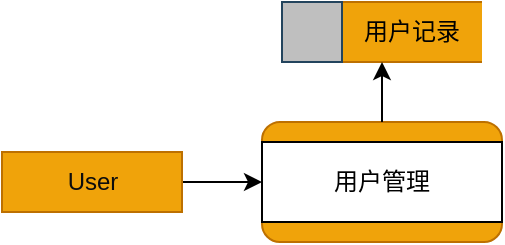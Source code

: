 <mxfile version="13.11.0" type="github"><diagram id="C5RBs43oDa-KdzZeNtuy" name="Page-1"><mxGraphModel dx="974" dy="538" grid="1" gridSize="10" guides="1" tooltips="1" connect="1" arrows="1" fold="1" page="1" pageScale="1" pageWidth="827" pageHeight="1169" math="0" shadow="0"><root><mxCell id="WIyWlLk6GJQsqaUBKTNV-0"/><mxCell id="WIyWlLk6GJQsqaUBKTNV-1" parent="WIyWlLk6GJQsqaUBKTNV-0"/><mxCell id="73fjd1KzLRsIbyiHqIJ2-30" style="edgeStyle=orthogonalEdgeStyle;rounded=0;orthogonalLoop=1;jettySize=auto;html=1;exitX=1;exitY=0.5;exitDx=0;exitDy=0;entryX=0;entryY=0.5;entryDx=0;entryDy=0;" edge="1" parent="WIyWlLk6GJQsqaUBKTNV-1" source="73fjd1KzLRsIbyiHqIJ2-8" target="73fjd1KzLRsIbyiHqIJ2-23"><mxGeometry relative="1" as="geometry"/></mxCell><mxCell id="73fjd1KzLRsIbyiHqIJ2-8" value="&lt;font color=&quot;#0D0D0D&quot;&gt;User&lt;/font&gt;" style="html=1;dashed=0;whitespace=wrap;fillColor=#f0a30a;strokeColor=#BD7000;fontColor=#ffffff;" vertex="1" parent="WIyWlLk6GJQsqaUBKTNV-1"><mxGeometry x="120" y="215" width="90" height="30" as="geometry"/></mxCell><mxCell id="73fjd1KzLRsIbyiHqIJ2-24" value="" style="group" vertex="1" connectable="0" parent="WIyWlLk6GJQsqaUBKTNV-1"><mxGeometry x="250" y="200" width="120" height="60" as="geometry"/></mxCell><mxCell id="73fjd1KzLRsIbyiHqIJ2-22" value="" style="rounded=1;whiteSpace=wrap;html=1;fillColor=#f0a30a;strokeColor=#BD7000;fontColor=#ffffff;" vertex="1" parent="73fjd1KzLRsIbyiHqIJ2-24"><mxGeometry width="120" height="60" as="geometry"/></mxCell><mxCell id="73fjd1KzLRsIbyiHqIJ2-23" value="用户管理" style="rounded=0;whiteSpace=wrap;html=1;" vertex="1" parent="73fjd1KzLRsIbyiHqIJ2-24"><mxGeometry y="10" width="120" height="40" as="geometry"/></mxCell><mxCell id="73fjd1KzLRsIbyiHqIJ2-29" value="" style="group" vertex="1" connectable="0" parent="WIyWlLk6GJQsqaUBKTNV-1"><mxGeometry x="260" y="140" width="100" height="30" as="geometry"/></mxCell><mxCell id="73fjd1KzLRsIbyiHqIJ2-25" value="" style="html=1;dashed=0;whitespace=wrap;shape=mxgraph.dfd.dataStoreID;align=left;spacingLeft=3;points=[[0,0],[0.5,0],[1,0],[0,0.5],[1,0.5],[0,1],[0.5,1],[1,1]];fillColor=#f0a30a;strokeColor=#BD7000;fontColor=#ffffff;" vertex="1" parent="73fjd1KzLRsIbyiHqIJ2-29"><mxGeometry width="100" height="30" as="geometry"/></mxCell><mxCell id="73fjd1KzLRsIbyiHqIJ2-27" value="" style="rounded=0;whiteSpace=wrap;html=1;strokeColor=#23445d;fillColor=#BFBFBF;" vertex="1" parent="73fjd1KzLRsIbyiHqIJ2-29"><mxGeometry width="30" height="30" as="geometry"/></mxCell><mxCell id="73fjd1KzLRsIbyiHqIJ2-28" value="用户记录" style="text;html=1;strokeColor=none;fillColor=none;align=center;verticalAlign=middle;whiteSpace=wrap;rounded=0;" vertex="1" parent="73fjd1KzLRsIbyiHqIJ2-29"><mxGeometry x="30" y="5" width="70" height="20" as="geometry"/></mxCell><mxCell id="73fjd1KzLRsIbyiHqIJ2-31" style="edgeStyle=orthogonalEdgeStyle;rounded=0;orthogonalLoop=1;jettySize=auto;html=1;exitX=0.5;exitY=0;exitDx=0;exitDy=0;entryX=0.5;entryY=1;entryDx=0;entryDy=0;" edge="1" parent="WIyWlLk6GJQsqaUBKTNV-1" source="73fjd1KzLRsIbyiHqIJ2-22" target="73fjd1KzLRsIbyiHqIJ2-25"><mxGeometry relative="1" as="geometry"/></mxCell></root></mxGraphModel></diagram></mxfile>
